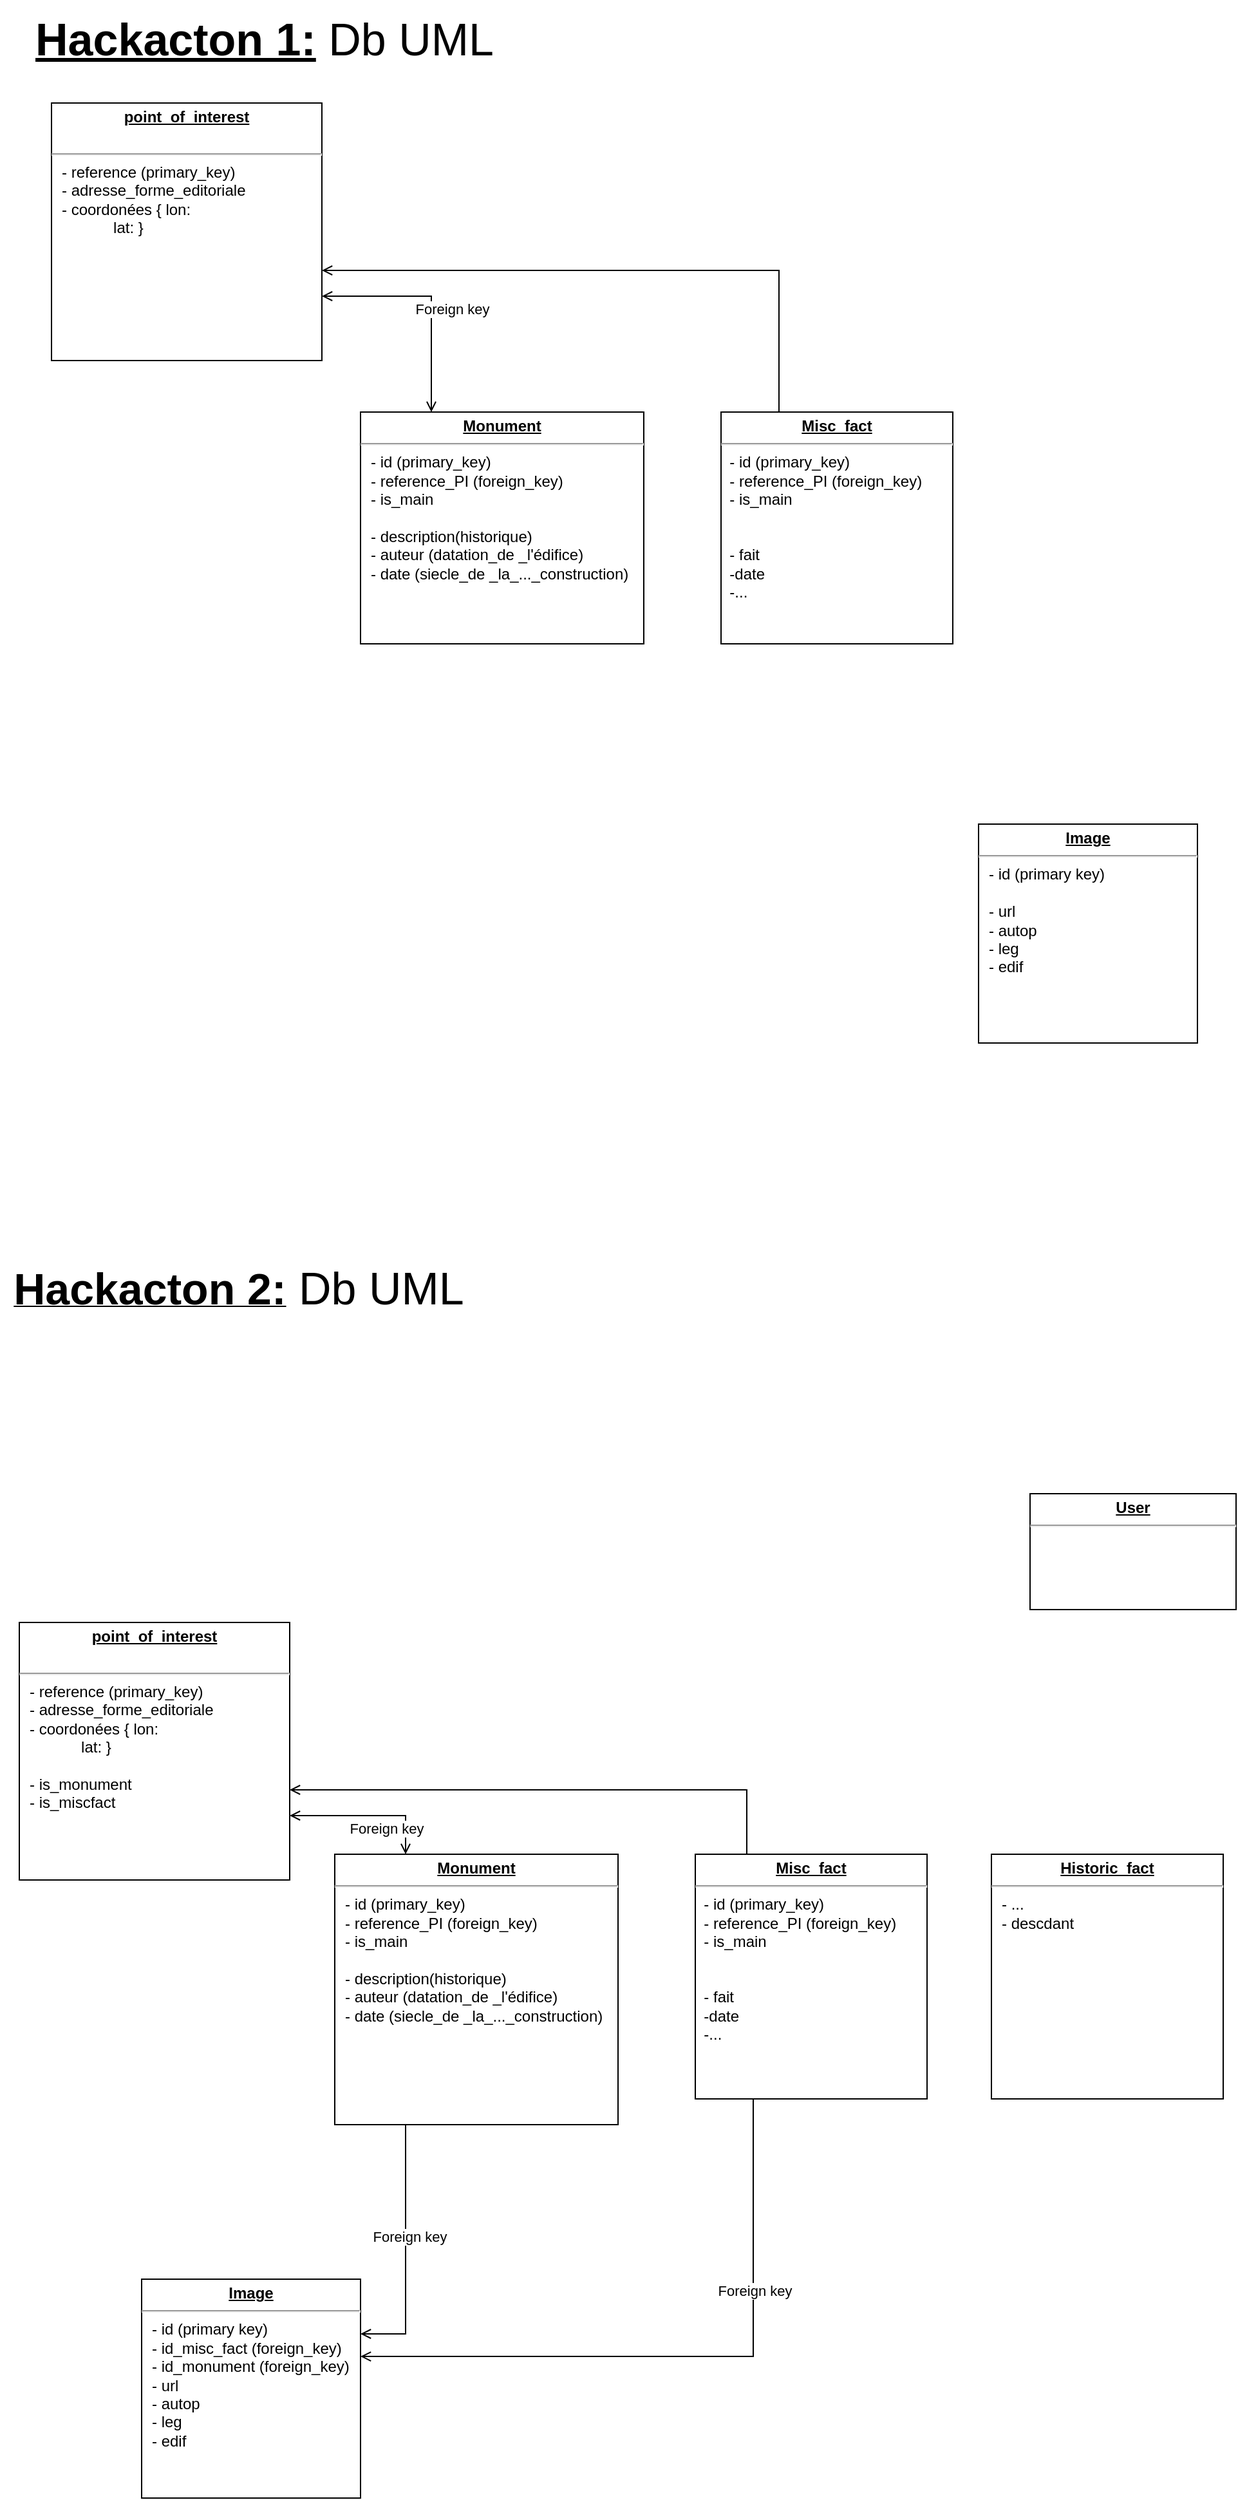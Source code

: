 <mxfile version="22.1.5" type="github">
  <diagram name="Page-1" id="SIulgqLtBxGV47W7qyev">
    <mxGraphModel dx="1329" dy="843" grid="1" gridSize="10" guides="1" tooltips="1" connect="1" arrows="1" fold="1" page="1" pageScale="1" pageWidth="827" pageHeight="1169" math="0" shadow="0">
      <root>
        <mxCell id="0" />
        <mxCell id="1" parent="0" />
        <mxCell id="TksDYWeNa5g1tYwS7Oo3-7" value="&lt;font style=&quot;font-size: 35px;&quot;&gt;&lt;b&gt;&lt;u&gt;&lt;font style=&quot;font-size: 35px;&quot;&gt;Hackacton 1:&lt;/font&gt;&lt;/u&gt;&lt;/b&gt; &lt;font style=&quot;font-size: 35px;&quot;&gt;Db UML&lt;/font&gt;&lt;/font&gt; " style="text;html=1;align=center;verticalAlign=middle;resizable=0;points=[];autosize=1;strokeColor=none;fillColor=none;" parent="1" vertex="1">
          <mxGeometry x="15" width="380" height="60" as="geometry" />
        </mxCell>
        <mxCell id="TksDYWeNa5g1tYwS7Oo3-8" value="&lt;b&gt;&lt;u&gt;&lt;font style=&quot;font-size: 34px;&quot;&gt;Hackacton 2:&lt;/font&gt;&lt;/u&gt;&lt;/b&gt;&lt;font style=&quot;font-size: 35px;&quot;&gt; &lt;font style=&quot;font-size: 35px;&quot;&gt;Db UML&lt;/font&gt;&lt;/font&gt;" style="text;html=1;align=center;verticalAlign=middle;resizable=0;points=[];autosize=1;strokeColor=none;fillColor=none;" parent="1" vertex="1">
          <mxGeometry y="970" width="370" height="60" as="geometry" />
        </mxCell>
        <mxCell id="TksDYWeNa5g1tYwS7Oo3-11" value="&lt;p style=&quot;margin:0px;margin-top:4px;text-align:center;text-decoration:underline;&quot;&gt;&lt;b&gt;Misc_fact&lt;br&gt;&lt;/b&gt;&lt;/p&gt;&lt;hr&gt;&lt;div&gt;&amp;nbsp; - id (primary_key)&lt;br&gt;&lt;/div&gt;&lt;div&gt;&amp;nbsp; - reference_PI (foreign_key)&lt;/div&gt;&lt;div&gt;&amp;nbsp; - is_main&lt;/div&gt;&lt;div&gt;&lt;br&gt;&lt;/div&gt;&lt;div&gt;&lt;br&gt;&lt;/div&gt;&lt;div&gt;&amp;nbsp; - fait&amp;nbsp; &lt;br&gt;&lt;/div&gt;&lt;div&gt;&amp;nbsp; -date&lt;/div&gt;&lt;div&gt;&amp;nbsp; -...&lt;br&gt;&lt;/div&gt;" style="verticalAlign=top;align=left;overflow=fill;fontSize=12;fontFamily=Helvetica;html=1;whiteSpace=wrap;" parent="1" vertex="1">
          <mxGeometry x="540" y="1440" width="180" height="190" as="geometry" />
        </mxCell>
        <mxCell id="TksDYWeNa5g1tYwS7Oo3-57" value="&lt;p style=&quot;margin:0px;margin-top:4px;text-align:center;text-decoration:underline;&quot;&gt;&lt;b&gt;point_of_interest&lt;/b&gt;&lt;br&gt;&lt;/p&gt;&lt;br&gt;&lt;hr&gt;&lt;p style=&quot;margin:0px;margin-left:8px;&quot;&gt;- reference (primary_key)&lt;br&gt;&lt;/p&gt;&lt;p style=&quot;margin:0px;margin-left:8px;&quot;&gt;- adresse_forme_editoriale&lt;/p&gt;&lt;p style=&quot;margin:0px;margin-left:8px;&quot;&gt;- coordonées { lon:&lt;/p&gt;&lt;p style=&quot;margin:0px;margin-left:8px;&quot;&gt;&lt;span style=&quot;&quot;&gt;&lt;span style=&quot;&quot;&gt;&amp;nbsp;&amp;nbsp;&amp;nbsp;&amp;nbsp;&lt;/span&gt;&lt;/span&gt;&lt;span style=&quot;&quot;&gt;&lt;span style=&quot;&quot;&gt;&amp;nbsp;&amp;nbsp;&amp;nbsp;&amp;nbsp;&lt;/span&gt;&lt;/span&gt;&lt;span style=&quot;&quot;&gt;&lt;span style=&quot;&quot;&gt;&amp;nbsp;&amp;nbsp;&amp;nbsp;&amp;nbsp;&lt;/span&gt;&lt;/span&gt;lat: }&lt;/p&gt;&lt;p style=&quot;margin:0px;margin-left:8px;&quot;&gt;&lt;br&gt;&lt;/p&gt;&lt;p style=&quot;margin:0px;margin-left:8px;&quot;&gt;- is_monument&lt;/p&gt;&lt;p style=&quot;margin:0px;margin-left:8px;&quot;&gt;- is_miscfact&lt;/p&gt;&lt;p style=&quot;margin:0px;margin-left:8px;&quot;&gt;&lt;br&gt;&lt;/p&gt;&lt;p style=&quot;margin:0px;margin-left:8px;&quot;&gt;&lt;br&gt;&lt;/p&gt;" style="verticalAlign=top;align=left;overflow=fill;fontSize=12;fontFamily=Helvetica;html=1;whiteSpace=wrap;" parent="1" vertex="1">
          <mxGeometry x="15" y="1260" width="210" height="200" as="geometry" />
        </mxCell>
        <mxCell id="TksDYWeNa5g1tYwS7Oo3-58" style="edgeStyle=orthogonalEdgeStyle;rounded=0;orthogonalLoop=1;jettySize=auto;html=1;exitX=0.25;exitY=0;exitDx=0;exitDy=0;entryX=1;entryY=0.75;entryDx=0;entryDy=0;endArrow=open;endFill=0;startArrow=open;startFill=0;" parent="1" source="TksDYWeNa5g1tYwS7Oo3-60" target="TksDYWeNa5g1tYwS7Oo3-57" edge="1">
          <mxGeometry relative="1" as="geometry" />
        </mxCell>
        <mxCell id="TksDYWeNa5g1tYwS7Oo3-59" value="Foreign key" style="edgeLabel;html=1;align=center;verticalAlign=middle;resizable=0;points=[];" parent="TksDYWeNa5g1tYwS7Oo3-58" vertex="1" connectable="0">
          <mxGeometry x="0.065" y="1" relative="1" as="geometry">
            <mxPoint x="19" y="9" as="offset" />
          </mxGeometry>
        </mxCell>
        <mxCell id="TksDYWeNa5g1tYwS7Oo3-66" style="edgeStyle=orthogonalEdgeStyle;rounded=0;orthogonalLoop=1;jettySize=auto;html=1;exitX=0.25;exitY=1;exitDx=0;exitDy=0;entryX=1;entryY=0.25;entryDx=0;entryDy=0;startArrow=none;startFill=0;endArrow=open;endFill=0;" parent="1" source="TksDYWeNa5g1tYwS7Oo3-60" target="TksDYWeNa5g1tYwS7Oo3-63" edge="1">
          <mxGeometry relative="1" as="geometry" />
        </mxCell>
        <mxCell id="TksDYWeNa5g1tYwS7Oo3-67" value="Foreign key" style="edgeLabel;html=1;align=center;verticalAlign=middle;resizable=0;points=[];" parent="TksDYWeNa5g1tYwS7Oo3-66" vertex="1" connectable="0">
          <mxGeometry x="-0.126" y="3" relative="1" as="geometry">
            <mxPoint as="offset" />
          </mxGeometry>
        </mxCell>
        <mxCell id="TksDYWeNa5g1tYwS7Oo3-60" value="&lt;p style=&quot;margin:0px;margin-top:4px;text-align:center;text-decoration:underline;&quot;&gt;&lt;b&gt;Monument&lt;/b&gt;&lt;/p&gt;&lt;hr&gt;&lt;p style=&quot;margin:0px;margin-left:8px;&quot;&gt;- id (primary_key)&lt;br&gt;&lt;/p&gt;&lt;p style=&quot;margin:0px;margin-left:8px;&quot;&gt;- reference_PI (foreign_key)&lt;/p&gt;&lt;p style=&quot;margin:0px;margin-left:8px;&quot;&gt;- is_main&lt;/p&gt;&lt;p style=&quot;margin:0px;margin-left:8px;&quot;&gt;&lt;br&gt;&lt;/p&gt;&lt;p style=&quot;margin:0px;margin-left:8px;&quot;&gt;&lt;/p&gt;&lt;p style=&quot;margin:0px;margin-left:8px;&quot;&gt;- description(historique)&lt;br&gt;&lt;/p&gt;&lt;p style=&quot;margin:0px;margin-left:8px;&quot;&gt;- auteur (datation_de _l&#39;édifice)&lt;/p&gt;&lt;p style=&quot;margin:0px;margin-left:8px;&quot;&gt;- date (siecle_de _la_..._construction)&lt;/p&gt;&lt;p style=&quot;margin:0px;margin-left:8px;&quot;&gt;&lt;/p&gt;&lt;p style=&quot;margin:0px;margin-left:8px;&quot;&gt;&lt;/p&gt;" style="verticalAlign=top;align=left;overflow=fill;fontSize=12;fontFamily=Helvetica;html=1;whiteSpace=wrap;" parent="1" vertex="1">
          <mxGeometry x="260" y="1440" width="220" height="210" as="geometry" />
        </mxCell>
        <mxCell id="TksDYWeNa5g1tYwS7Oo3-63" value="&lt;p style=&quot;margin:0px;margin-top:4px;text-align:center;text-decoration:underline;&quot;&gt;&lt;b&gt;Image&lt;/b&gt;&lt;/p&gt;&lt;hr&gt;&lt;p style=&quot;margin:0px;margin-left:8px;&quot;&gt;- id (primary key)&lt;/p&gt;&lt;p style=&quot;margin:0px;margin-left:8px;&quot;&gt;- id_misc_fact (foreign_key)&lt;br&gt;&lt;/p&gt;&lt;p style=&quot;margin:0px;margin-left:8px;&quot;&gt;- id_monument (foreign_key)&lt;br&gt;&lt;/p&gt;&lt;p style=&quot;margin:0px;margin-left:8px;&quot;&gt;- url&lt;/p&gt;&lt;p style=&quot;margin:0px;margin-left:8px;&quot;&gt;- autop&lt;/p&gt;&lt;p style=&quot;margin:0px;margin-left:8px;&quot;&gt;- leg&lt;/p&gt;&lt;p style=&quot;margin:0px;margin-left:8px;&quot;&gt;- edif&lt;br&gt;&lt;/p&gt;" style="verticalAlign=top;align=left;overflow=fill;fontSize=12;fontFamily=Helvetica;html=1;whiteSpace=wrap;" parent="1" vertex="1">
          <mxGeometry x="110" y="1770" width="170" height="170" as="geometry" />
        </mxCell>
        <mxCell id="TksDYWeNa5g1tYwS7Oo3-72" value="&lt;p style=&quot;margin:0px;margin-top:4px;text-align:center;text-decoration:underline;&quot;&gt;&lt;b&gt;User&lt;/b&gt;&lt;/p&gt;&lt;hr&gt;" style="verticalAlign=top;align=left;overflow=fill;fontSize=12;fontFamily=Helvetica;html=1;whiteSpace=wrap;" parent="1" vertex="1">
          <mxGeometry x="800" y="1160" width="160" height="90" as="geometry" />
        </mxCell>
        <mxCell id="TksDYWeNa5g1tYwS7Oo3-77" value="&lt;p style=&quot;margin:0px;margin-top:4px;text-align:center;text-decoration:underline;&quot;&gt;&lt;b&gt;Historic_fact&lt;/b&gt;&lt;br&gt;&lt;/p&gt;&lt;hr&gt;&lt;p style=&quot;margin:0px;margin-left:8px;&quot;&gt;- ...&lt;/p&gt;&lt;p style=&quot;margin:0px;margin-left:8px;&quot;&gt;- descdant &lt;br&gt;&lt;/p&gt;" style="verticalAlign=top;align=left;overflow=fill;fontSize=12;fontFamily=Helvetica;html=1;whiteSpace=wrap;" parent="1" vertex="1">
          <mxGeometry x="770" y="1440" width="180" height="190" as="geometry" />
        </mxCell>
        <mxCell id="iRGeyNu8t4acspR2Bdvb-2" style="edgeStyle=orthogonalEdgeStyle;rounded=0;orthogonalLoop=1;jettySize=auto;html=1;exitX=0.25;exitY=1;exitDx=0;exitDy=0;entryX=1;entryY=0.353;entryDx=0;entryDy=0;entryPerimeter=0;endArrow=open;endFill=0;" parent="1" source="TksDYWeNa5g1tYwS7Oo3-11" target="TksDYWeNa5g1tYwS7Oo3-63" edge="1">
          <mxGeometry relative="1" as="geometry" />
        </mxCell>
        <mxCell id="iRGeyNu8t4acspR2Bdvb-5" value="Foreign key" style="edgeLabel;html=1;align=center;verticalAlign=middle;resizable=0;points=[];" parent="iRGeyNu8t4acspR2Bdvb-2" vertex="1" connectable="0">
          <mxGeometry x="-0.41" y="1" relative="1" as="geometry">
            <mxPoint as="offset" />
          </mxGeometry>
        </mxCell>
        <mxCell id="Q5hPO59WMxa0Q4W2aOUh-1" style="edgeStyle=orthogonalEdgeStyle;rounded=0;orthogonalLoop=1;jettySize=auto;html=1;endArrow=open;endFill=0;" edge="1" parent="1" source="TksDYWeNa5g1tYwS7Oo3-11" target="TksDYWeNa5g1tYwS7Oo3-57">
          <mxGeometry relative="1" as="geometry">
            <mxPoint x="230" y="1390" as="targetPoint" />
            <Array as="points">
              <mxPoint x="580" y="1390" />
            </Array>
          </mxGeometry>
        </mxCell>
        <mxCell id="Q5hPO59WMxa0Q4W2aOUh-2" value="&lt;p style=&quot;margin:0px;margin-top:4px;text-align:center;text-decoration:underline;&quot;&gt;&lt;b&gt;Misc_fact&lt;br&gt;&lt;/b&gt;&lt;/p&gt;&lt;hr&gt;&lt;div&gt;&amp;nbsp; - id (primary_key)&lt;br&gt;&lt;/div&gt;&lt;div&gt;&amp;nbsp; - reference_PI (foreign_key)&lt;/div&gt;&lt;div&gt;&amp;nbsp; - is_main&lt;/div&gt;&lt;div&gt;&lt;br&gt;&lt;/div&gt;&lt;div&gt;&lt;br&gt;&lt;/div&gt;&lt;div&gt;&amp;nbsp; - fait&amp;nbsp; &lt;br&gt;&lt;/div&gt;&lt;div&gt;&amp;nbsp; -date&lt;/div&gt;&lt;div&gt;&amp;nbsp; -...&lt;br&gt;&lt;/div&gt;" style="verticalAlign=top;align=left;overflow=fill;fontSize=12;fontFamily=Helvetica;html=1;whiteSpace=wrap;" vertex="1" parent="1">
          <mxGeometry x="560" y="320" width="180" height="180" as="geometry" />
        </mxCell>
        <mxCell id="Q5hPO59WMxa0Q4W2aOUh-3" value="&lt;p style=&quot;margin:0px;margin-top:4px;text-align:center;text-decoration:underline;&quot;&gt;&lt;b&gt;point_of_interest&lt;/b&gt;&lt;br&gt;&lt;/p&gt;&lt;br&gt;&lt;hr&gt;&lt;p style=&quot;margin:0px;margin-left:8px;&quot;&gt;- reference (primary_key)&lt;br&gt;&lt;/p&gt;&lt;p style=&quot;margin:0px;margin-left:8px;&quot;&gt;- adresse_forme_editoriale&lt;/p&gt;&lt;p style=&quot;margin:0px;margin-left:8px;&quot;&gt;- coordonées { lon:&lt;/p&gt;&lt;p style=&quot;margin:0px;margin-left:8px;&quot;&gt;&lt;span style=&quot;&quot;&gt;&lt;span style=&quot;&quot;&gt;&amp;nbsp;&amp;nbsp;&amp;nbsp;&amp;nbsp;&lt;/span&gt;&lt;/span&gt;&lt;span style=&quot;&quot;&gt;&lt;span style=&quot;&quot;&gt;&amp;nbsp;&amp;nbsp;&amp;nbsp;&amp;nbsp;&lt;/span&gt;&lt;/span&gt;&lt;span style=&quot;&quot;&gt;&lt;span style=&quot;&quot;&gt;&amp;nbsp;&amp;nbsp;&amp;nbsp;&amp;nbsp;&lt;/span&gt;&lt;/span&gt;lat: }&lt;/p&gt;&lt;p style=&quot;margin:0px;margin-left:8px;&quot;&gt;&lt;br&gt;&lt;/p&gt;&lt;p style=&quot;margin:0px;margin-left:8px;&quot;&gt;&lt;br&gt;&lt;/p&gt;&lt;p style=&quot;margin:0px;margin-left:8px;&quot;&gt;&lt;br&gt;&lt;/p&gt;" style="verticalAlign=top;align=left;overflow=fill;fontSize=12;fontFamily=Helvetica;html=1;whiteSpace=wrap;" vertex="1" parent="1">
          <mxGeometry x="40" y="80" width="210" height="200" as="geometry" />
        </mxCell>
        <mxCell id="Q5hPO59WMxa0Q4W2aOUh-4" style="edgeStyle=orthogonalEdgeStyle;rounded=0;orthogonalLoop=1;jettySize=auto;html=1;exitX=0.25;exitY=0;exitDx=0;exitDy=0;entryX=1;entryY=0.75;entryDx=0;entryDy=0;endArrow=open;endFill=0;startArrow=open;startFill=0;" edge="1" parent="1" source="Q5hPO59WMxa0Q4W2aOUh-8" target="Q5hPO59WMxa0Q4W2aOUh-3">
          <mxGeometry relative="1" as="geometry" />
        </mxCell>
        <mxCell id="Q5hPO59WMxa0Q4W2aOUh-5" value="Foreign key" style="edgeLabel;html=1;align=center;verticalAlign=middle;resizable=0;points=[];" vertex="1" connectable="0" parent="Q5hPO59WMxa0Q4W2aOUh-4">
          <mxGeometry x="0.065" y="1" relative="1" as="geometry">
            <mxPoint x="19" y="9" as="offset" />
          </mxGeometry>
        </mxCell>
        <mxCell id="Q5hPO59WMxa0Q4W2aOUh-8" value="&lt;p style=&quot;margin:0px;margin-top:4px;text-align:center;text-decoration:underline;&quot;&gt;&lt;b&gt;Monument&lt;/b&gt;&lt;/p&gt;&lt;hr&gt;&lt;p style=&quot;margin:0px;margin-left:8px;&quot;&gt;- id (primary_key)&lt;br&gt;&lt;/p&gt;&lt;p style=&quot;margin:0px;margin-left:8px;&quot;&gt;- reference_PI (foreign_key)&lt;/p&gt;&lt;p style=&quot;margin:0px;margin-left:8px;&quot;&gt;- is_main&lt;/p&gt;&lt;p style=&quot;margin:0px;margin-left:8px;&quot;&gt;&lt;br&gt;&lt;/p&gt;&lt;p style=&quot;margin:0px;margin-left:8px;&quot;&gt;&lt;/p&gt;&lt;p style=&quot;margin:0px;margin-left:8px;&quot;&gt;- description(historique)&lt;br&gt;&lt;/p&gt;&lt;p style=&quot;margin:0px;margin-left:8px;&quot;&gt;- auteur (datation_de _l&#39;édifice)&lt;/p&gt;&lt;p style=&quot;margin:0px;margin-left:8px;&quot;&gt;- date (siecle_de _la_..._construction)&lt;/p&gt;&lt;p style=&quot;margin:0px;margin-left:8px;&quot;&gt;&lt;/p&gt;&lt;p style=&quot;margin:0px;margin-left:8px;&quot;&gt;&lt;/p&gt;" style="verticalAlign=top;align=left;overflow=fill;fontSize=12;fontFamily=Helvetica;html=1;whiteSpace=wrap;" vertex="1" parent="1">
          <mxGeometry x="280" y="320" width="220" height="180" as="geometry" />
        </mxCell>
        <mxCell id="Q5hPO59WMxa0Q4W2aOUh-9" value="&lt;p style=&quot;margin:0px;margin-top:4px;text-align:center;text-decoration:underline;&quot;&gt;&lt;b&gt;Image&lt;/b&gt;&lt;/p&gt;&lt;hr&gt;&lt;p style=&quot;margin:0px;margin-left:8px;&quot;&gt;- id (primary key)&lt;/p&gt;&lt;br&gt;&lt;p style=&quot;margin:0px;margin-left:8px;&quot;&gt;- url&lt;/p&gt;&lt;p style=&quot;margin:0px;margin-left:8px;&quot;&gt;- autop&lt;/p&gt;&lt;p style=&quot;margin:0px;margin-left:8px;&quot;&gt;- leg&lt;/p&gt;&lt;p style=&quot;margin:0px;margin-left:8px;&quot;&gt;- edif&lt;br&gt;&lt;/p&gt;" style="verticalAlign=top;align=left;overflow=fill;fontSize=12;fontFamily=Helvetica;html=1;whiteSpace=wrap;" vertex="1" parent="1">
          <mxGeometry x="760" y="640" width="170" height="170" as="geometry" />
        </mxCell>
        <mxCell id="Q5hPO59WMxa0Q4W2aOUh-12" style="edgeStyle=orthogonalEdgeStyle;rounded=0;orthogonalLoop=1;jettySize=auto;html=1;endArrow=open;endFill=0;" edge="1" parent="1" source="Q5hPO59WMxa0Q4W2aOUh-2" target="Q5hPO59WMxa0Q4W2aOUh-3">
          <mxGeometry relative="1" as="geometry">
            <mxPoint x="255" y="210" as="targetPoint" />
            <Array as="points">
              <mxPoint x="605" y="210" />
            </Array>
          </mxGeometry>
        </mxCell>
      </root>
    </mxGraphModel>
  </diagram>
</mxfile>
